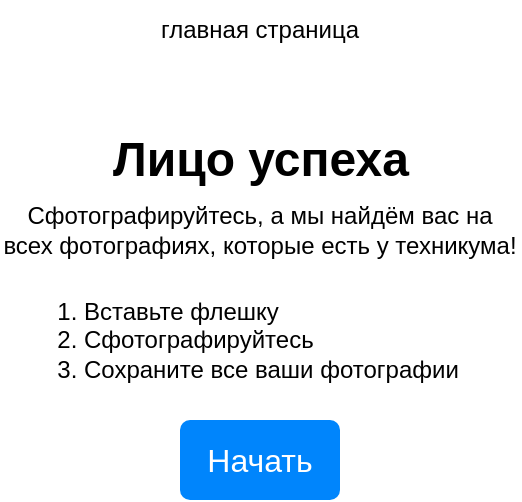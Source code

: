 <mxfile version="24.7.8">
  <diagram name="Страница — 1" id="fOMC7xHu2SzvGz_D-_M9">
    <mxGraphModel dx="998" dy="588" grid="1" gridSize="10" guides="1" tooltips="1" connect="1" arrows="1" fold="1" page="1" pageScale="1" pageWidth="827" pageHeight="1169" math="0" shadow="0">
      <root>
        <mxCell id="0" />
        <mxCell id="1" parent="0" />
        <mxCell id="BENX_gUq8S2oFOVAifli-2" value="Лицо успеха" style="text;strokeColor=none;fillColor=none;html=1;fontSize=24;fontStyle=1;verticalAlign=middle;align=center;" vertex="1" parent="1">
          <mxGeometry x="60" y="70" width="260" height="40" as="geometry" />
        </mxCell>
        <mxCell id="BENX_gUq8S2oFOVAifli-3" value="главная страница" style="text;html=1;align=center;verticalAlign=middle;whiteSpace=wrap;rounded=0;" vertex="1" parent="1">
          <mxGeometry x="120" y="10" width="140" height="30" as="geometry" />
        </mxCell>
        <mxCell id="BENX_gUq8S2oFOVAifli-5" value="&lt;ol&gt;&lt;li&gt;Вставьте флешку&lt;/li&gt;&lt;li&gt;Сфотографируйтесь&lt;/li&gt;&lt;li&gt;Сохраните все ваши фотографии&lt;/li&gt;&lt;/ol&gt;" style="text;strokeColor=none;fillColor=none;html=1;whiteSpace=wrap;verticalAlign=middle;overflow=hidden;" vertex="1" parent="1">
          <mxGeometry x="60" y="140" width="260" height="80" as="geometry" />
        </mxCell>
        <mxCell id="BENX_gUq8S2oFOVAifli-6" value="Сфотографируйтесь, а мы найдём вас на всех фотографиях, которые есть у техникума!" style="text;html=1;align=center;verticalAlign=middle;whiteSpace=wrap;rounded=0;" vertex="1" parent="1">
          <mxGeometry x="60" y="110" width="260" height="30" as="geometry" />
        </mxCell>
        <mxCell id="BENX_gUq8S2oFOVAifli-7" value="Начать" style="html=1;shadow=0;dashed=0;shape=mxgraph.bootstrap.rrect;rSize=5;strokeColor=none;strokeWidth=1;fillColor=#0085FC;fontColor=#FFFFFF;whiteSpace=wrap;align=center;verticalAlign=middle;spacingLeft=0;fontStyle=0;fontSize=16;spacing=5;" vertex="1" parent="1">
          <mxGeometry x="150" y="220" width="80" height="40" as="geometry" />
        </mxCell>
      </root>
    </mxGraphModel>
  </diagram>
</mxfile>
